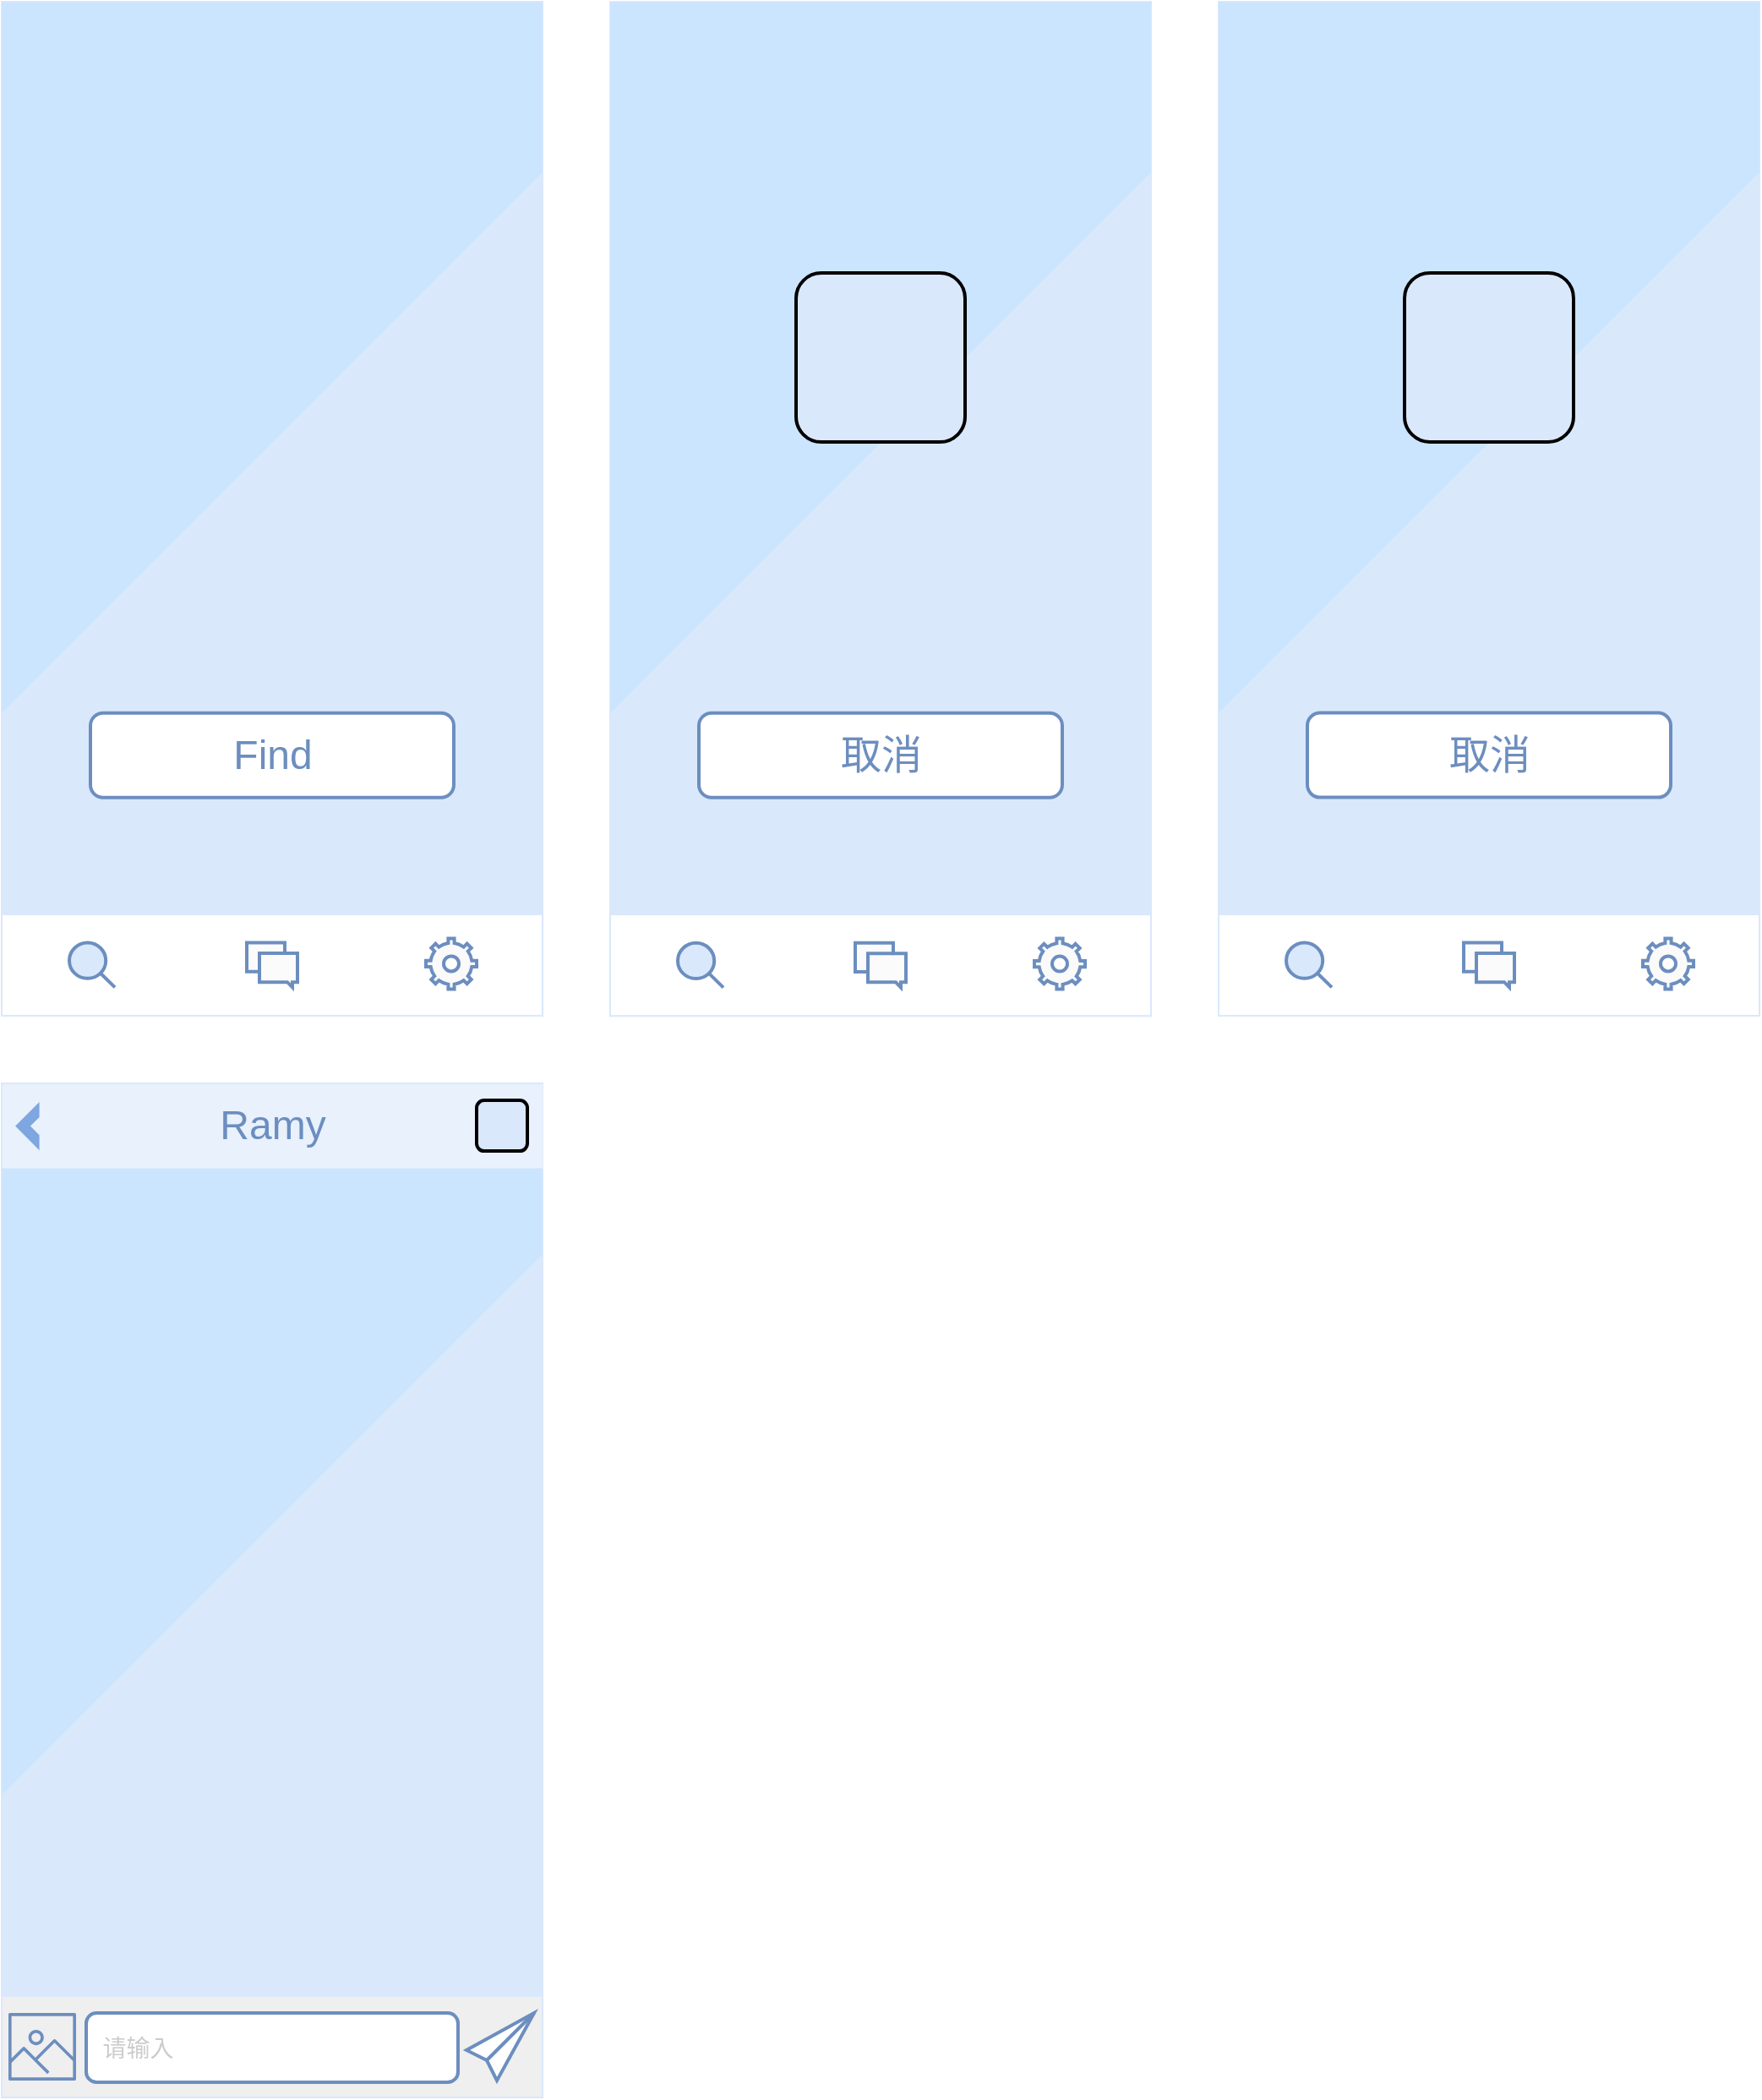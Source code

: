 <mxfile version="20.2.7" type="github">
  <diagram id="qTDjxNm2WrNQU-SCnBuP" name="第 1 页">
    <mxGraphModel dx="1426" dy="744" grid="1" gridSize="10" guides="1" tooltips="1" connect="1" arrows="1" fold="1" page="1" pageScale="1" pageWidth="1169" pageHeight="1654" background="#FFFFFF" math="0" shadow="0">
      <root>
        <mxCell id="0" />
        <mxCell id="1" parent="0" />
        <mxCell id="_K8nWf78lC0jIZR_mMpM-1" value="" style="rounded=0;whiteSpace=wrap;html=1;strokeColor=#DAE8FC;fillColor=#DAE8FC;" vertex="1" parent="1">
          <mxGeometry x="40" y="40" width="320" height="600" as="geometry" />
        </mxCell>
        <mxCell id="_K8nWf78lC0jIZR_mMpM-17" value="" style="shape=card;whiteSpace=wrap;html=1;rounded=0;sketch=0;fontSize=24;fontColor=#A6ABBF;strokeColor=none;strokeWidth=2;fillColor=#CCE5FF;gradientColor=none;rotation=-180;size=340;" vertex="1" parent="1">
          <mxGeometry x="40" y="40.09" width="320" height="420.9" as="geometry" />
        </mxCell>
        <mxCell id="_K8nWf78lC0jIZR_mMpM-8" value="" style="rounded=0;whiteSpace=wrap;html=1;fontSize=16;strokeColor=#DAE8FC;" vertex="1" parent="1">
          <mxGeometry x="40" y="580" width="320" height="60" as="geometry" />
        </mxCell>
        <mxCell id="_K8nWf78lC0jIZR_mMpM-10" value="" style="html=1;verticalLabelPosition=bottom;align=center;labelBackgroundColor=#ffffff;verticalAlign=top;strokeWidth=2;shadow=0;dashed=0;shape=mxgraph.ios7.icons.messages;fontSize=16;fillColor=#FBFBFB;strokeColor=#6c8ebf;" vertex="1" parent="1">
          <mxGeometry x="185" y="596.81" width="30" height="26.38" as="geometry" />
        </mxCell>
        <mxCell id="_K8nWf78lC0jIZR_mMpM-12" value="" style="html=1;verticalLabelPosition=bottom;align=center;labelBackgroundColor=#ffffff;verticalAlign=top;strokeWidth=2;strokeColor=#6c8ebf;shadow=0;dashed=0;shape=mxgraph.ios7.icons.looking_glass;sketch=0;fontSize=16;fillColor=#dae8fc;" vertex="1" parent="1">
          <mxGeometry x="80" y="596.81" width="27" height="26.38" as="geometry" />
        </mxCell>
        <mxCell id="_K8nWf78lC0jIZR_mMpM-13" value="" style="html=1;verticalLabelPosition=bottom;align=center;labelBackgroundColor=#ffffff;verticalAlign=top;strokeWidth=2;strokeColor=#6c8ebf;shadow=0;dashed=0;shape=mxgraph.ios7.icons.settings;sketch=0;fontSize=16;fillColor=#FAFAFA;" vertex="1" parent="1">
          <mxGeometry x="291" y="594.19" width="30" height="30" as="geometry" />
        </mxCell>
        <mxCell id="_K8nWf78lC0jIZR_mMpM-14" value="&lt;font style=&quot;font-size: 24px;&quot;&gt;Find&lt;/font&gt;" style="rounded=1;whiteSpace=wrap;html=1;sketch=0;fontSize=16;fillColor=#FFFFFF;strokeWidth=2;strokeColor=#6c8ebf;gradientColor=none;fontColor=#6C8EBF;" vertex="1" parent="1">
          <mxGeometry x="92.5" y="460.9" width="215" height="50" as="geometry" />
        </mxCell>
        <mxCell id="_K8nWf78lC0jIZR_mMpM-18" value="" style="rounded=0;whiteSpace=wrap;html=1;strokeColor=#DAE8FC;fillColor=#DAE8FC;" vertex="1" parent="1">
          <mxGeometry x="400" y="40.09" width="320" height="600" as="geometry" />
        </mxCell>
        <mxCell id="_K8nWf78lC0jIZR_mMpM-19" value="" style="shape=card;whiteSpace=wrap;html=1;rounded=0;sketch=0;fontSize=24;fontColor=#A6ABBF;strokeColor=none;strokeWidth=2;fillColor=#CCE5FF;gradientColor=none;rotation=-180;size=340;" vertex="1" parent="1">
          <mxGeometry x="400" y="40.18" width="320" height="420.9" as="geometry" />
        </mxCell>
        <mxCell id="_K8nWf78lC0jIZR_mMpM-20" value="" style="rounded=0;whiteSpace=wrap;html=1;fontSize=16;strokeColor=#DAE8FC;" vertex="1" parent="1">
          <mxGeometry x="400" y="580.09" width="320" height="60" as="geometry" />
        </mxCell>
        <mxCell id="_K8nWf78lC0jIZR_mMpM-21" value="" style="html=1;verticalLabelPosition=bottom;align=center;labelBackgroundColor=#ffffff;verticalAlign=top;strokeWidth=2;shadow=0;dashed=0;shape=mxgraph.ios7.icons.messages;fontSize=16;fillColor=#FBFBFB;strokeColor=#6c8ebf;" vertex="1" parent="1">
          <mxGeometry x="545" y="596.9" width="30" height="26.38" as="geometry" />
        </mxCell>
        <mxCell id="_K8nWf78lC0jIZR_mMpM-22" value="" style="html=1;verticalLabelPosition=bottom;align=center;labelBackgroundColor=#ffffff;verticalAlign=top;strokeWidth=2;strokeColor=#6c8ebf;shadow=0;dashed=0;shape=mxgraph.ios7.icons.looking_glass;sketch=0;fontSize=16;fillColor=#dae8fc;" vertex="1" parent="1">
          <mxGeometry x="440" y="596.9" width="27" height="26.38" as="geometry" />
        </mxCell>
        <mxCell id="_K8nWf78lC0jIZR_mMpM-23" value="" style="html=1;verticalLabelPosition=bottom;align=center;labelBackgroundColor=#ffffff;verticalAlign=top;strokeWidth=2;strokeColor=#6c8ebf;shadow=0;dashed=0;shape=mxgraph.ios7.icons.settings;sketch=0;fontSize=16;fillColor=#FAFAFA;" vertex="1" parent="1">
          <mxGeometry x="651" y="594.28" width="30" height="30" as="geometry" />
        </mxCell>
        <mxCell id="_K8nWf78lC0jIZR_mMpM-24" value="&lt;span style=&quot;font-size: 24px;&quot;&gt;取消&lt;/span&gt;" style="rounded=1;whiteSpace=wrap;html=1;sketch=0;fontSize=16;fillColor=#FFFFFF;strokeWidth=2;strokeColor=#6c8ebf;gradientColor=none;fontColor=#6C8EBF;" vertex="1" parent="1">
          <mxGeometry x="452.5" y="460.9" width="215" height="50" as="geometry" />
        </mxCell>
        <mxCell id="_K8nWf78lC0jIZR_mMpM-32" value="" style="rounded=1;whiteSpace=wrap;html=1;sketch=0;fontSize=24;fontColor=#A6ABBF;strokeColor=default;strokeWidth=2;fillColor=#DAE8FC;gradientColor=none;" vertex="1" parent="1">
          <mxGeometry x="510" y="200.54" width="100" height="100" as="geometry" />
        </mxCell>
        <mxCell id="_K8nWf78lC0jIZR_mMpM-34" value="" style="rounded=0;whiteSpace=wrap;html=1;strokeColor=#DAE8FC;fillColor=#DAE8FC;" vertex="1" parent="1">
          <mxGeometry x="760" y="40" width="320" height="600" as="geometry" />
        </mxCell>
        <mxCell id="_K8nWf78lC0jIZR_mMpM-35" value="" style="shape=card;whiteSpace=wrap;html=1;rounded=0;sketch=0;fontSize=24;fontColor=#A6ABBF;strokeColor=none;strokeWidth=2;fillColor=#CCE5FF;gradientColor=none;rotation=-180;size=340;" vertex="1" parent="1">
          <mxGeometry x="760" y="40.09" width="320" height="420.9" as="geometry" />
        </mxCell>
        <mxCell id="_K8nWf78lC0jIZR_mMpM-36" value="" style="rounded=0;whiteSpace=wrap;html=1;fontSize=16;strokeColor=#DAE8FC;" vertex="1" parent="1">
          <mxGeometry x="760" y="580" width="320" height="60" as="geometry" />
        </mxCell>
        <mxCell id="_K8nWf78lC0jIZR_mMpM-37" value="" style="html=1;verticalLabelPosition=bottom;align=center;labelBackgroundColor=#ffffff;verticalAlign=top;strokeWidth=2;shadow=0;dashed=0;shape=mxgraph.ios7.icons.messages;fontSize=16;fillColor=#FBFBFB;strokeColor=#6c8ebf;" vertex="1" parent="1">
          <mxGeometry x="905" y="596.81" width="30" height="26.38" as="geometry" />
        </mxCell>
        <mxCell id="_K8nWf78lC0jIZR_mMpM-38" value="" style="html=1;verticalLabelPosition=bottom;align=center;labelBackgroundColor=#ffffff;verticalAlign=top;strokeWidth=2;strokeColor=#6c8ebf;shadow=0;dashed=0;shape=mxgraph.ios7.icons.looking_glass;sketch=0;fontSize=16;fillColor=#dae8fc;" vertex="1" parent="1">
          <mxGeometry x="800" y="596.81" width="27" height="26.38" as="geometry" />
        </mxCell>
        <mxCell id="_K8nWf78lC0jIZR_mMpM-39" value="" style="html=1;verticalLabelPosition=bottom;align=center;labelBackgroundColor=#ffffff;verticalAlign=top;strokeWidth=2;strokeColor=#6c8ebf;shadow=0;dashed=0;shape=mxgraph.ios7.icons.settings;sketch=0;fontSize=16;fillColor=#FAFAFA;" vertex="1" parent="1">
          <mxGeometry x="1011" y="594.19" width="30" height="30" as="geometry" />
        </mxCell>
        <mxCell id="_K8nWf78lC0jIZR_mMpM-40" value="&lt;span style=&quot;font-size: 24px;&quot;&gt;取消&lt;/span&gt;" style="rounded=1;whiteSpace=wrap;html=1;sketch=0;fontSize=16;fillColor=#FFFFFF;strokeWidth=2;strokeColor=#6c8ebf;gradientColor=none;fontColor=#6C8EBF;" vertex="1" parent="1">
          <mxGeometry x="812.5" y="460.81" width="215" height="50" as="geometry" />
        </mxCell>
        <mxCell id="_K8nWf78lC0jIZR_mMpM-41" value="" style="rounded=1;whiteSpace=wrap;html=1;sketch=0;fontSize=24;fontColor=#A6ABBF;strokeColor=default;strokeWidth=2;fillColor=#DAE8FC;gradientColor=none;" vertex="1" parent="1">
          <mxGeometry x="870" y="200.45" width="100" height="100" as="geometry" />
        </mxCell>
        <mxCell id="_K8nWf78lC0jIZR_mMpM-42" value="" style="shape=image;html=1;verticalAlign=top;verticalLabelPosition=bottom;labelBackgroundColor=#ffffff;imageAspect=0;aspect=fixed;image=https://cdn2.iconfinder.com/data/icons/circle-icons-1/64/fashion-128.png;rounded=0;sketch=0;fontSize=24;fontColor=#A6ABBF;strokeColor=default;strokeWidth=2;fillColor=#DAE8FC;gradientColor=none;" vertex="1" parent="1">
          <mxGeometry x="525" y="215.63" width="70" height="70" as="geometry" />
        </mxCell>
        <mxCell id="_K8nWf78lC0jIZR_mMpM-43" value="" style="shape=image;html=1;verticalAlign=top;verticalLabelPosition=bottom;labelBackgroundColor=#ffffff;imageAspect=0;aspect=fixed;image=https://cdn0.iconfinder.com/data/icons/maternity-and-pregnancy-2/512/189_Tie_Business_dress_fashion_interview-128.png;rounded=0;sketch=0;fontSize=24;fontColor=#A6ABBF;strokeColor=default;strokeWidth=2;fillColor=#DAE8FC;gradientColor=none;" vertex="1" parent="1">
          <mxGeometry x="885" y="215.63" width="70" height="70" as="geometry" />
        </mxCell>
        <mxCell id="_K8nWf78lC0jIZR_mMpM-44" value="" style="rounded=0;whiteSpace=wrap;html=1;strokeColor=#DAE8FC;fillColor=#DAE8FC;" vertex="1" parent="1">
          <mxGeometry x="40" y="680" width="320" height="600" as="geometry" />
        </mxCell>
        <mxCell id="_K8nWf78lC0jIZR_mMpM-45" value="" style="shape=card;whiteSpace=wrap;html=1;rounded=0;sketch=0;fontSize=24;fontColor=#A6ABBF;strokeColor=none;strokeWidth=2;fillColor=#CCE5FF;gradientColor=none;rotation=-180;size=340;" vertex="1" parent="1">
          <mxGeometry x="40" y="680.09" width="320" height="420.9" as="geometry" />
        </mxCell>
        <mxCell id="_K8nWf78lC0jIZR_mMpM-51" value="" style="rounded=0;whiteSpace=wrap;html=1;fontSize=16;strokeColor=#DAE8FC;fillColor=#efefef;" vertex="1" parent="1">
          <mxGeometry x="40" y="1220" width="320" height="60" as="geometry" />
        </mxCell>
        <mxCell id="_K8nWf78lC0jIZR_mMpM-53" value="" style="rounded=0;whiteSpace=wrap;html=1;sketch=0;fontSize=24;fontColor=#A6ABBF;strokeColor=none;strokeWidth=0;fillColor=#E8F1FC;gradientColor=none;" vertex="1" parent="1">
          <mxGeometry x="40" y="680.09" width="320" height="49.91" as="geometry" />
        </mxCell>
        <mxCell id="_K8nWf78lC0jIZR_mMpM-56" value="&lt;font color=&quot;#6c8ebf&quot;&gt;Ramy&lt;/font&gt;" style="text;html=1;align=center;verticalAlign=middle;resizable=0;points=[];autosize=1;strokeColor=none;fillColor=none;fontSize=24;fontColor=#A6ABBF;" vertex="1" parent="1">
          <mxGeometry x="155" y="685.05" width="90" height="40" as="geometry" />
        </mxCell>
        <mxCell id="_K8nWf78lC0jIZR_mMpM-57" value="" style="verticalLabelPosition=bottom;verticalAlign=top;html=1;shape=mxgraph.basic.frame_corner;dx=6.24;rounded=0;sketch=0;fontSize=24;fontColor=#6C8EBF;strokeColor=#6C8EBF;strokeWidth=0;fillColor=#7EA6E0;gradientColor=none;rotation=-135;direction=south;" vertex="1" parent="1">
          <mxGeometry x="52" y="695.05" width="20" height="20" as="geometry" />
        </mxCell>
        <mxCell id="_K8nWf78lC0jIZR_mMpM-60" value="" style="group" vertex="1" connectable="0" parent="1">
          <mxGeometry x="321" y="690.05" width="30" height="30" as="geometry" />
        </mxCell>
        <mxCell id="_K8nWf78lC0jIZR_mMpM-54" value="" style="rounded=1;whiteSpace=wrap;html=1;sketch=0;fontSize=24;fontColor=#A6ABBF;strokeColor=default;strokeWidth=2;fillColor=#DAE8FC;gradientColor=none;" vertex="1" parent="_K8nWf78lC0jIZR_mMpM-60">
          <mxGeometry width="30" height="30" as="geometry" />
        </mxCell>
        <mxCell id="_K8nWf78lC0jIZR_mMpM-52" value="" style="shape=image;html=1;verticalAlign=top;verticalLabelPosition=bottom;labelBackgroundColor=#ffffff;imageAspect=0;aspect=fixed;image=https://cdn0.iconfinder.com/data/icons/maternity-and-pregnancy-2/512/189_Tie_Business_dress_fashion_interview-128.png;rounded=0;sketch=0;fontSize=24;fontColor=#A6ABBF;strokeColor=default;strokeWidth=2;fillColor=#DAE8FC;gradientColor=none;" vertex="1" parent="_K8nWf78lC0jIZR_mMpM-60">
          <mxGeometry width="30" height="30" as="geometry" />
        </mxCell>
        <mxCell id="_K8nWf78lC0jIZR_mMpM-61" value="" style="sketch=0;outlineConnect=0;fontColor=#232F3E;gradientColor=none;fillColor=#6C8EBF;strokeColor=none;dashed=0;verticalLabelPosition=bottom;verticalAlign=top;align=center;html=1;fontSize=12;fontStyle=0;aspect=fixed;pointerEvents=1;shape=mxgraph.aws4.container_registry_image;rounded=0;" vertex="1" parent="1">
          <mxGeometry x="44" y="1230" width="40" height="40" as="geometry" />
        </mxCell>
        <mxCell id="_K8nWf78lC0jIZR_mMpM-63" value="&amp;nbsp; 请输入" style="rounded=1;whiteSpace=wrap;html=1;sketch=0;fontSize=14;fontColor=#CCCCCC;strokeColor=#6C8EBF;strokeWidth=2;fillColor=#ffffff;gradientColor=none;align=left;" vertex="1" parent="1">
          <mxGeometry x="90" y="1230" width="220" height="41" as="geometry" />
        </mxCell>
        <mxCell id="_K8nWf78lC0jIZR_mMpM-64" value="" style="html=1;verticalLabelPosition=bottom;align=center;labelBackgroundColor=#ffffff;verticalAlign=top;strokeWidth=2;strokeColor=#6C8EBF;shadow=0;dashed=0;shape=mxgraph.ios7.icons.pointer;rounded=0;sketch=0;fontSize=24;fontColor=#6C8EBF;fillColor=#ffffff;gradientColor=none;" vertex="1" parent="1">
          <mxGeometry x="315" y="1230" width="40" height="40" as="geometry" />
        </mxCell>
      </root>
    </mxGraphModel>
  </diagram>
</mxfile>
